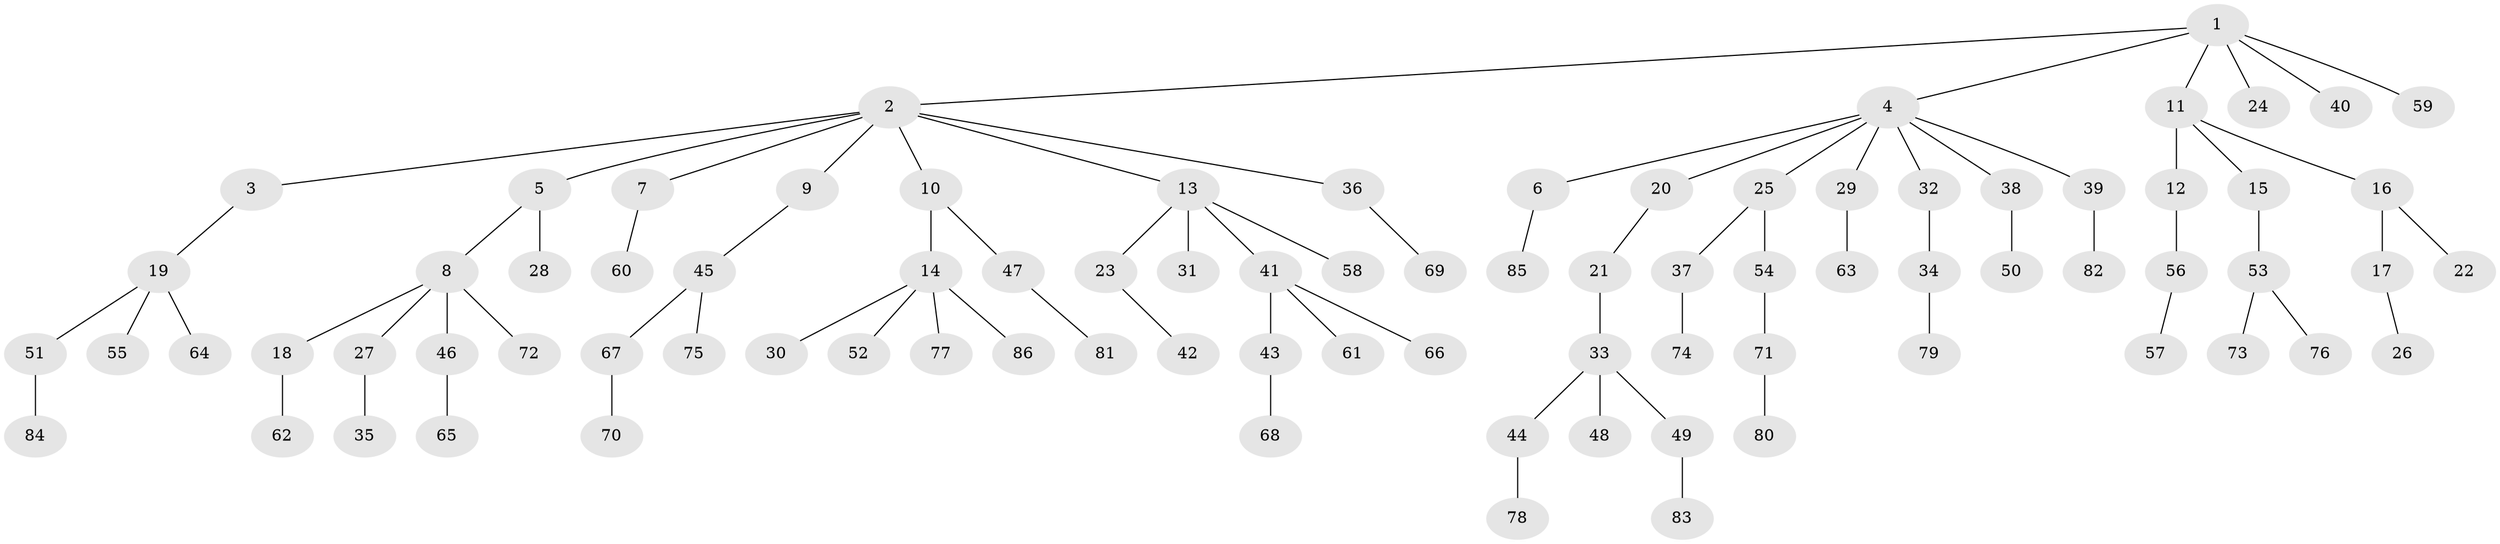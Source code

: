// Generated by graph-tools (version 1.1) at 2025/26/03/09/25 03:26:23]
// undirected, 86 vertices, 85 edges
graph export_dot {
graph [start="1"]
  node [color=gray90,style=filled];
  1;
  2;
  3;
  4;
  5;
  6;
  7;
  8;
  9;
  10;
  11;
  12;
  13;
  14;
  15;
  16;
  17;
  18;
  19;
  20;
  21;
  22;
  23;
  24;
  25;
  26;
  27;
  28;
  29;
  30;
  31;
  32;
  33;
  34;
  35;
  36;
  37;
  38;
  39;
  40;
  41;
  42;
  43;
  44;
  45;
  46;
  47;
  48;
  49;
  50;
  51;
  52;
  53;
  54;
  55;
  56;
  57;
  58;
  59;
  60;
  61;
  62;
  63;
  64;
  65;
  66;
  67;
  68;
  69;
  70;
  71;
  72;
  73;
  74;
  75;
  76;
  77;
  78;
  79;
  80;
  81;
  82;
  83;
  84;
  85;
  86;
  1 -- 2;
  1 -- 4;
  1 -- 11;
  1 -- 24;
  1 -- 40;
  1 -- 59;
  2 -- 3;
  2 -- 5;
  2 -- 7;
  2 -- 9;
  2 -- 10;
  2 -- 13;
  2 -- 36;
  3 -- 19;
  4 -- 6;
  4 -- 20;
  4 -- 25;
  4 -- 29;
  4 -- 32;
  4 -- 38;
  4 -- 39;
  5 -- 8;
  5 -- 28;
  6 -- 85;
  7 -- 60;
  8 -- 18;
  8 -- 27;
  8 -- 46;
  8 -- 72;
  9 -- 45;
  10 -- 14;
  10 -- 47;
  11 -- 12;
  11 -- 15;
  11 -- 16;
  12 -- 56;
  13 -- 23;
  13 -- 31;
  13 -- 41;
  13 -- 58;
  14 -- 30;
  14 -- 52;
  14 -- 77;
  14 -- 86;
  15 -- 53;
  16 -- 17;
  16 -- 22;
  17 -- 26;
  18 -- 62;
  19 -- 51;
  19 -- 55;
  19 -- 64;
  20 -- 21;
  21 -- 33;
  23 -- 42;
  25 -- 37;
  25 -- 54;
  27 -- 35;
  29 -- 63;
  32 -- 34;
  33 -- 44;
  33 -- 48;
  33 -- 49;
  34 -- 79;
  36 -- 69;
  37 -- 74;
  38 -- 50;
  39 -- 82;
  41 -- 43;
  41 -- 61;
  41 -- 66;
  43 -- 68;
  44 -- 78;
  45 -- 67;
  45 -- 75;
  46 -- 65;
  47 -- 81;
  49 -- 83;
  51 -- 84;
  53 -- 73;
  53 -- 76;
  54 -- 71;
  56 -- 57;
  67 -- 70;
  71 -- 80;
}
